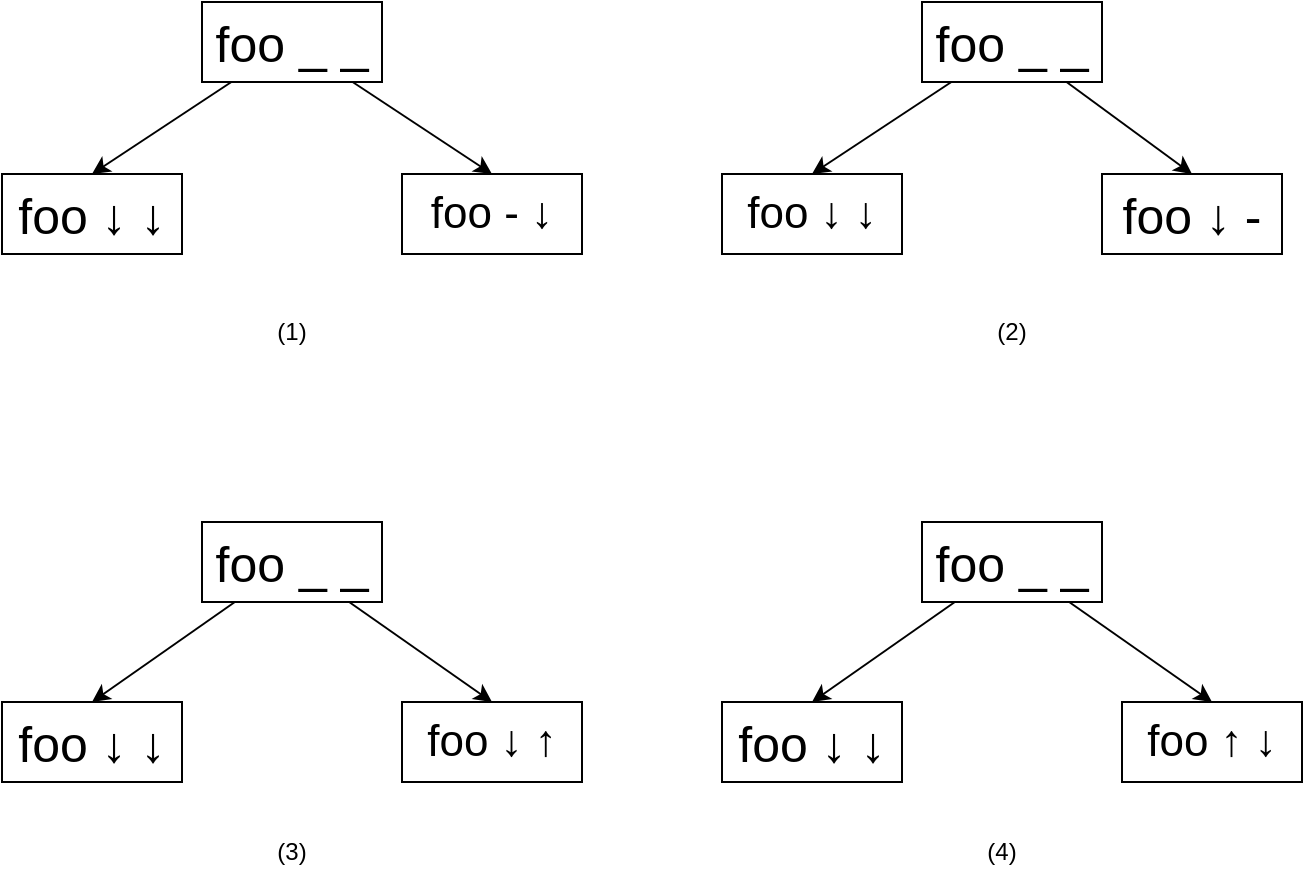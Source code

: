 <mxfile version="18.0.1" type="device"><diagram id="1Tt8hX2jjiSpvRYjdS0s" name="Page-1"><mxGraphModel dx="1422" dy="850" grid="1" gridSize="10" guides="1" tooltips="1" connect="1" arrows="1" fold="1" page="1" pageScale="1" pageWidth="827" pageHeight="1169" math="0" shadow="0"><root><mxCell id="0"/><mxCell id="1" parent="0"/><mxCell id="41GDM3-C7PyxfiVg4hlp-1" style="edgeStyle=none;rounded=0;orthogonalLoop=1;jettySize=auto;html=1;entryX=0.5;entryY=0;entryDx=0;entryDy=0;" parent="1" source="e1Ok-oC7eNezWRo3V-la-1" target="e1Ok-oC7eNezWRo3V-la-2" edge="1"><mxGeometry relative="1" as="geometry"/></mxCell><mxCell id="41GDM3-C7PyxfiVg4hlp-2" style="edgeStyle=none;rounded=0;orthogonalLoop=1;jettySize=auto;html=1;entryX=0.5;entryY=0;entryDx=0;entryDy=0;" parent="1" source="e1Ok-oC7eNezWRo3V-la-1" target="e1Ok-oC7eNezWRo3V-la-3" edge="1"><mxGeometry relative="1" as="geometry"/></mxCell><mxCell id="e1Ok-oC7eNezWRo3V-la-1" value="foo _ _" style="rounded=0;whiteSpace=wrap;html=1;fontSize=25;" parent="1" vertex="1"><mxGeometry x="220" y="578" width="90" height="40" as="geometry"/></mxCell><mxCell id="e1Ok-oC7eNezWRo3V-la-2" value="foo ↓ ↓" style="rounded=0;whiteSpace=wrap;html=1;fontSize=25;" parent="1" vertex="1"><mxGeometry x="120" y="668" width="90" height="40" as="geometry"/></mxCell><mxCell id="e1Ok-oC7eNezWRo3V-la-3" value="foo ↓&amp;nbsp;↑" style="rounded=0;whiteSpace=wrap;html=1;fontSize=22;" parent="1" vertex="1"><mxGeometry x="320" y="668" width="90" height="40" as="geometry"/></mxCell><mxCell id="41GDM3-C7PyxfiVg4hlp-3" style="edgeStyle=none;rounded=0;orthogonalLoop=1;jettySize=auto;html=1;entryX=0.5;entryY=0;entryDx=0;entryDy=0;" parent="1" source="41GDM3-C7PyxfiVg4hlp-5" target="41GDM3-C7PyxfiVg4hlp-6" edge="1"><mxGeometry relative="1" as="geometry"/></mxCell><mxCell id="41GDM3-C7PyxfiVg4hlp-4" style="edgeStyle=none;rounded=0;orthogonalLoop=1;jettySize=auto;html=1;entryX=0.5;entryY=0;entryDx=0;entryDy=0;" parent="1" source="41GDM3-C7PyxfiVg4hlp-5" target="41GDM3-C7PyxfiVg4hlp-7" edge="1"><mxGeometry relative="1" as="geometry"/></mxCell><mxCell id="41GDM3-C7PyxfiVg4hlp-5" value="foo _ _" style="rounded=0;whiteSpace=wrap;html=1;fontSize=25;" parent="1" vertex="1"><mxGeometry x="580" y="318" width="90" height="40" as="geometry"/></mxCell><mxCell id="41GDM3-C7PyxfiVg4hlp-6" value="foo&amp;nbsp;↓&amp;nbsp;-" style="rounded=0;whiteSpace=wrap;html=1;fontSize=25;" parent="1" vertex="1"><mxGeometry x="670" y="404" width="90" height="40" as="geometry"/></mxCell><mxCell id="41GDM3-C7PyxfiVg4hlp-7" value="foo ↓ ↓" style="rounded=0;whiteSpace=wrap;html=1;fontSize=22;" parent="1" vertex="1"><mxGeometry x="480" y="404" width="90" height="40" as="geometry"/></mxCell><mxCell id="41GDM3-C7PyxfiVg4hlp-18" style="edgeStyle=none;rounded=0;orthogonalLoop=1;jettySize=auto;html=1;entryX=0.5;entryY=0;entryDx=0;entryDy=0;" parent="1" source="41GDM3-C7PyxfiVg4hlp-20" target="41GDM3-C7PyxfiVg4hlp-21" edge="1"><mxGeometry relative="1" as="geometry"/></mxCell><mxCell id="41GDM3-C7PyxfiVg4hlp-19" style="edgeStyle=none;rounded=0;orthogonalLoop=1;jettySize=auto;html=1;entryX=0.5;entryY=0;entryDx=0;entryDy=0;" parent="1" source="41GDM3-C7PyxfiVg4hlp-20" target="41GDM3-C7PyxfiVg4hlp-22" edge="1"><mxGeometry relative="1" as="geometry"/></mxCell><mxCell id="41GDM3-C7PyxfiVg4hlp-20" value="foo _ _" style="rounded=0;whiteSpace=wrap;html=1;fontSize=25;" parent="1" vertex="1"><mxGeometry x="220" y="318" width="90" height="40" as="geometry"/></mxCell><mxCell id="41GDM3-C7PyxfiVg4hlp-21" value="foo ↓ ↓" style="rounded=0;whiteSpace=wrap;html=1;fontSize=25;" parent="1" vertex="1"><mxGeometry x="120" y="404" width="90" height="40" as="geometry"/></mxCell><mxCell id="41GDM3-C7PyxfiVg4hlp-22" value="foo - ↓" style="rounded=0;whiteSpace=wrap;html=1;fontSize=22;" parent="1" vertex="1"><mxGeometry x="320" y="404" width="90" height="40" as="geometry"/></mxCell><mxCell id="41GDM3-C7PyxfiVg4hlp-23" style="edgeStyle=none;rounded=0;orthogonalLoop=1;jettySize=auto;html=1;entryX=0.5;entryY=0;entryDx=0;entryDy=0;" parent="1" source="41GDM3-C7PyxfiVg4hlp-25" target="41GDM3-C7PyxfiVg4hlp-26" edge="1"><mxGeometry relative="1" as="geometry"/></mxCell><mxCell id="41GDM3-C7PyxfiVg4hlp-24" style="edgeStyle=none;rounded=0;orthogonalLoop=1;jettySize=auto;html=1;entryX=0.5;entryY=0;entryDx=0;entryDy=0;" parent="1" source="41GDM3-C7PyxfiVg4hlp-25" target="41GDM3-C7PyxfiVg4hlp-27" edge="1"><mxGeometry relative="1" as="geometry"/></mxCell><mxCell id="41GDM3-C7PyxfiVg4hlp-25" value="foo _ _" style="rounded=0;whiteSpace=wrap;html=1;fontSize=25;" parent="1" vertex="1"><mxGeometry x="580" y="578" width="90" height="40" as="geometry"/></mxCell><mxCell id="41GDM3-C7PyxfiVg4hlp-26" value="foo ↓ ↓" style="rounded=0;whiteSpace=wrap;html=1;fontSize=25;" parent="1" vertex="1"><mxGeometry x="480" y="668" width="90" height="40" as="geometry"/></mxCell><mxCell id="41GDM3-C7PyxfiVg4hlp-27" value="foo ↑ ↓" style="rounded=0;whiteSpace=wrap;html=1;fontSize=22;" parent="1" vertex="1"><mxGeometry x="680" y="668" width="90" height="40" as="geometry"/></mxCell><mxCell id="VztTYUAv4pLqGP89yroG-1" value="(1)" style="text;html=1;strokeColor=none;fillColor=none;align=center;verticalAlign=middle;whiteSpace=wrap;rounded=0;" parent="1" vertex="1"><mxGeometry x="235" y="468" width="60" height="30" as="geometry"/></mxCell><mxCell id="VztTYUAv4pLqGP89yroG-2" value="(2)" style="text;html=1;strokeColor=none;fillColor=none;align=center;verticalAlign=middle;whiteSpace=wrap;rounded=0;" parent="1" vertex="1"><mxGeometry x="595" y="468" width="60" height="30" as="geometry"/></mxCell><mxCell id="VztTYUAv4pLqGP89yroG-3" value="(3)" style="text;html=1;strokeColor=none;fillColor=none;align=center;verticalAlign=middle;whiteSpace=wrap;rounded=0;" parent="1" vertex="1"><mxGeometry x="235" y="728" width="60" height="30" as="geometry"/></mxCell><mxCell id="VztTYUAv4pLqGP89yroG-5" value="(4)" style="text;html=1;strokeColor=none;fillColor=none;align=center;verticalAlign=middle;whiteSpace=wrap;rounded=0;" parent="1" vertex="1"><mxGeometry x="590" y="728" width="60" height="30" as="geometry"/></mxCell></root></mxGraphModel></diagram></mxfile>